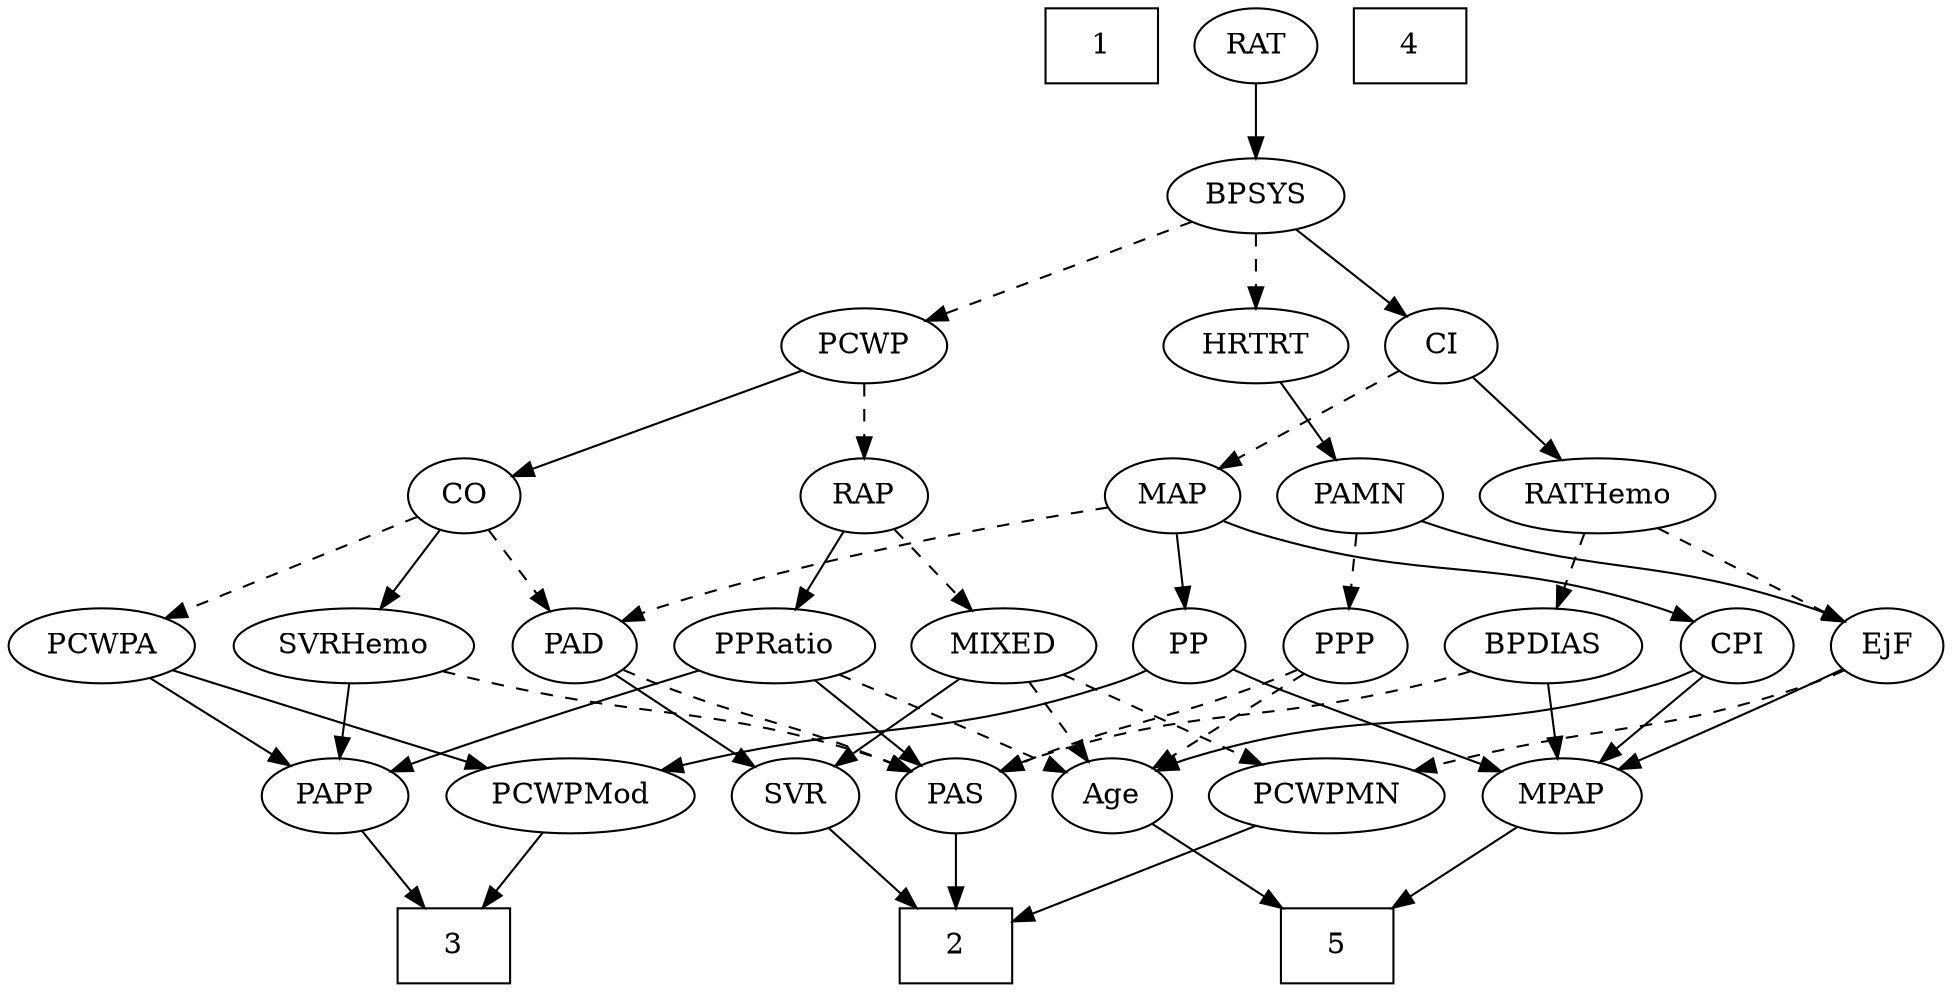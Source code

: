 strict digraph {
	graph [bb="0,0,862.6,468"];
	node [label="\N"];
	1	[height=0.5,
		pos="479.6,450",
		shape=box,
		width=0.75];
	2	[height=0.5,
		pos="415.6,18",
		shape=box,
		width=0.75];
	3	[height=0.5,
		pos="193.6,18",
		shape=box,
		width=0.75];
	4	[height=0.5,
		pos="623.6,450",
		shape=box,
		width=0.75];
	5	[height=0.5,
		pos="586.6,18",
		shape=box,
		width=0.75];
	Age	[height=0.5,
		pos="487.6,90",
		width=0.75];
	Age -> 5	[pos="e,562.21,36.242 505.75,76.161 519.13,66.703 537.69,53.578 553.66,42.289",
		style=solid];
	EjF	[height=0.5,
		pos="835.6,162",
		width=0.75];
	MPAP	[height=0.5,
		pos="685.6,90",
		width=0.97491];
	EjF -> MPAP	[pos="e,710.97,102.74 814.29,150.91 809.46,148.63 804.35,146.23 799.6,144 772.96,131.52 742.78,117.5 720.17,107.01",
		style=solid];
	PCWPMN	[height=0.5,
		pos="582.6,90",
		width=1.3902];
	EjF -> PCWPMN	[pos="e,619.96,102.11 814.98,150.33 810.02,148.03 804.69,145.76 799.6,144 731.52,120.48 711.34,125.98 641.6,108 637.76,107.01 633.79,105.95 \
629.81,104.86",
		style=dashed];
	RAP	[height=0.5,
		pos="377.6,234",
		width=0.77632];
	MIXED	[height=0.5,
		pos="432.6,162",
		width=1.1193];
	RAP -> MIXED	[pos="e,419.66,179.47 389.8,217.46 396.73,208.65 405.54,197.43 413.38,187.46",
		style=dashed];
	PPRatio	[height=0.5,
		pos="334.6,162",
		width=1.1013];
	RAP -> PPRatio	[pos="e,344.91,179.8 367.84,217.12 362.66,208.68 356.16,198.1 350.29,188.55",
		style=solid];
	MIXED -> Age	[pos="e,475.66,106.19 445.35,144.76 452.49,135.68 461.52,124.19 469.39,114.18",
		style=dashed];
	SVR	[height=0.5,
		pos="342.6,90",
		width=0.77632];
	MIXED -> SVR	[pos="e,359.66,104.27 413.07,145.81 399.76,135.46 382.01,121.66 367.66,110.49",
		style=solid];
	MIXED -> PCWPMN	[pos="e,553.19,104.72 459.41,148.49 482.9,137.52 517.33,121.46 543.82,109.09",
		style=dashed];
	MPAP -> 5	[pos="e,610.8,36.113 665.56,74.834 652.21,65.396 634.37,52.78 619.02,41.929",
		style=solid];
	BPSYS	[height=0.5,
		pos="551.6,378",
		width=1.0471];
	PCWP	[height=0.5,
		pos="377.6,306",
		width=0.97491];
	BPSYS -> PCWP	[pos="e,404.34,317.76 523.64,365.75 493.87,353.78 446.62,334.77 413.97,321.63",
		style=dashed];
	CI	[height=0.5,
		pos="636.6,306",
		width=0.75];
	BPSYS -> CI	[pos="e,620.32,320.4 569.62,362.15 582.05,351.92 598.72,338.19 612.32,327",
		style=solid];
	HRTRT	[height=0.5,
		pos="551.6,306",
		width=1.1013];
	BPSYS -> HRTRT	[pos="e,551.6,324.1 551.6,359.7 551.6,351.98 551.6,342.71 551.6,334.11",
		style=dashed];
	PAD	[height=0.5,
		pos="248.6,162",
		width=0.79437];
	PAS	[height=0.5,
		pos="415.6,90",
		width=0.75];
	PAD -> PAS	[pos="e,394.4,101.34 270.8,150.52 275.65,148.3 280.77,146.03 285.6,144 326.83,126.65 338.45,125.56 379.6,108 381.41,107.23 383.26,106.41 \
385.13,105.58",
		style=dashed];
	PAD -> SVR	[pos="e,324.99,104.11 266.28,147.83 280.46,137.27 300.56,122.3 316.58,110.37",
		style=solid];
	CO	[height=0.5,
		pos="200.6,234",
		width=0.75];
	CO -> PAD	[pos="e,237.75,178.82 211.49,217.12 217.56,208.26 225.26,197.04 232.06,187.12",
		style=dashed];
	PCWPA	[height=0.5,
		pos="41.596,162",
		width=1.1555];
	CO -> PCWPA	[pos="e,69.673,175.36 178.49,223.27 152.74,211.93 109.78,193.02 78.854,179.4",
		style=dashed];
	SVRHemo	[height=0.5,
		pos="151.6,162",
		width=1.3902];
	CO -> SVRHemo	[pos="e,163.47,179.96 189.72,217.46 183.7,208.87 176.08,197.97 169.23,188.19",
		style=solid];
	PAS -> 2	[pos="e,415.6,36.104 415.6,71.697 415.6,63.983 415.6,54.712 415.6,46.112",
		style=solid];
	PAMN	[height=0.5,
		pos="595.6,234",
		width=1.011];
	PAMN -> EjF	[pos="e,814.98,173.67 623.13,222.16 629.17,219.97 635.56,217.8 641.6,216 710.63,195.47 731.52,203.52 799.6,180 801.51,179.34 803.45,178.61 \
805.4,177.83",
		style=solid];
	PPP	[height=0.5,
		pos="589.6,162",
		width=0.75];
	PAMN -> PPP	[pos="e,591.06,180.1 594.11,215.7 593.45,207.98 592.66,198.71 591.92,190.11",
		style=dashed];
	RATHemo	[height=0.5,
		pos="699.6,234",
		width=1.3721];
	RATHemo -> EjF	[pos="e,814.78,173.71 727.12,218.83 749.9,207.11 782.22,190.47 805.65,178.41",
		style=dashed];
	BPDIAS	[height=0.5,
		pos="676.6,162",
		width=1.1735];
	RATHemo -> BPDIAS	[pos="e,682.27,180.28 694.03,216.05 691.44,208.18 688.3,198.62 685.4,189.79",
		style=dashed];
	CPI	[height=0.5,
		pos="763.6,162",
		width=0.75];
	CPI -> Age	[pos="e,508.16,101.86 743.04,150.14 738.08,147.85 732.73,145.63 727.6,144 639.86,116.1 611.33,135.9 523.6,108 521.67,107.39 519.71,106.69 \
517.76,105.94",
		style=solid];
	CPI -> MPAP	[pos="e,702.32,106.01 748.19,147.17 737.33,137.43 722.58,124.19 710.12,113.01",
		style=solid];
	RAT	[height=0.5,
		pos="551.6,450",
		width=0.75827];
	RAT -> BPSYS	[pos="e,551.6,396.1 551.6,431.7 551.6,423.98 551.6,414.71 551.6,406.11",
		style=solid];
	SVR -> 2	[pos="e,397.66,36.204 357.72,74.496 367.15,65.451 379.53,53.585 390.41,43.149",
		style=solid];
	PCWPMod	[height=0.5,
		pos="244.6,90",
		width=1.4443];
	PCWPMod -> 3	[pos="e,206.31,36.447 232.51,72.411 226.47,64.115 219.02,53.891 212.26,44.615",
		style=solid];
	PCWPA -> PCWPMod	[pos="e,209,103.27 73.315,150.06 107.1,138.41 160.86,119.87 199.14,106.67",
		style=solid];
	PAPP	[height=0.5,
		pos="142.6,90",
		width=0.88464];
	PCWPA -> PAPP	[pos="e,123.26,104.4 63.016,146.15 78.064,135.73 98.338,121.67 114.66,110.36",
		style=solid];
	PCWPMN -> 2	[pos="e,442.73,30.371 551.18,75.834 523.09,64.056 481.89,46.787 452.28,34.378",
		style=solid];
	SVRHemo -> PAS	[pos="e,394.99,101.73 188.94,149.81 196.11,147.78 203.56,145.76 210.6,144 285.1,125.36 306.83,132.56 379.6,108 381.51,107.35 383.46,106.63 \
385.41,105.86",
		style=dashed];
	SVRHemo -> PAPP	[pos="e,144.8,108.1 149.37,143.7 148.38,135.98 147.19,126.71 146.08,118.11",
		style=solid];
	BPDIAS -> MPAP	[pos="e,683.4,108.1 678.82,143.7 679.81,135.98 681,126.71 682.11,118.11",
		style=solid];
	BPDIAS -> PAS	[pos="e,436.19,101.75 645.21,149.9 638.77,147.8 632,145.72 625.6,144 549.34,123.48 526.49,133.04 451.6,108 449.68,107.36 447.73,106.64 \
445.78,105.88",
		style=dashed];
	MAP	[height=0.5,
		pos="510.6,234",
		width=0.84854];
	MAP -> PAD	[pos="e,270.21,173.8 481.66,228.1 438.32,220.33 354.29,203.61 285.6,180 283.69,179.35 281.75,178.63 279.81,177.86",
		style=dashed];
	MAP -> CPI	[pos="e,743.01,173.76 533.99,222.13 539.37,219.89 545.12,217.7 550.6,216 627.26,192.18 651.42,205.32 727.6,180 729.51,179.36 731.46,178.65 \
733.41,177.88",
		style=solid];
	PP	[height=0.5,
		pos="517.6,162",
		width=0.75];
	MAP -> PP	[pos="e,515.89,180.1 512.33,215.7 513.1,207.98 514.03,198.71 514.89,190.11",
		style=solid];
	PP -> MPAP	[pos="e,658.57,101.63 538.82,150.72 543.65,148.45 548.78,146.1 553.6,144 571.24,136.3 616.33,118.33 648.91,105.45",
		style=solid];
	PP -> PCWPMod	[pos="e,283.21,102.2 497,150.24 492.05,147.95 486.71,145.7 481.6,144 405.84,118.77 383.21,126.73 305.6,108 301.51,107.01 297.28,105.94 \
293.05,104.83",
		style=solid];
	PPP -> Age	[pos="e,505.67,103.41 571.36,148.49 555.41,137.54 532.03,121.49 514.03,109.14",
		style=dashed];
	PPP -> PAS	[pos="e,436.76,101.43 568.44,150.57 563.6,148.31 558.45,146 553.6,144 509.14,125.71 496.06,126.29 451.6,108 449.77,107.25 447.91,106.46 \
446.04,105.64",
		style=dashed];
	PPRatio -> Age	[pos="e,466.3,101.12 362.07,148.7 385.82,138.04 421.04,122.14 451.6,108 453.38,107.17 455.22,106.32 457.07,105.46",
		style=dashed];
	PPRatio -> PAS	[pos="e,399.7,104.74 352.17,145.81 363.78,135.78 379.12,122.52 391.81,111.55",
		style=solid];
	PPRatio -> PAPP	[pos="e,167.22,101.48 304.39,150.28 298.49,148.19 292.35,146.02 286.6,144 240.85,127.91 228.9,125.29 183.6,108 181.35,107.14 179.04,106.24 \
176.72,105.32",
		style=solid];
	PCWP -> RAP	[pos="e,377.6,252.1 377.6,287.7 377.6,279.98 377.6,270.71 377.6,262.11",
		style=dashed];
	PCWP -> CO	[pos="e,223.23,243.95 350.71,294.37 319.03,281.84 266.42,261.03 232.64,247.67",
		style=solid];
	CI -> RATHemo	[pos="e,684.93,251.29 649.96,290.15 658.13,281.07 668.78,269.24 678.11,258.87",
		style=solid];
	CI -> MAP	[pos="e,532.06,246.92 616.35,293.75 595.96,282.43 564.26,264.81 540.88,251.82",
		style=dashed];
	PAPP -> 3	[pos="e,181,36.292 154.17,73.116 160.35,64.63 168.11,53.981 175.11,44.38",
		style=solid];
	HRTRT -> PAMN	[pos="e,585.24,251.47 562.02,288.41 567.34,279.95 573.91,269.49 579.83,260.08",
		style=solid];
}
